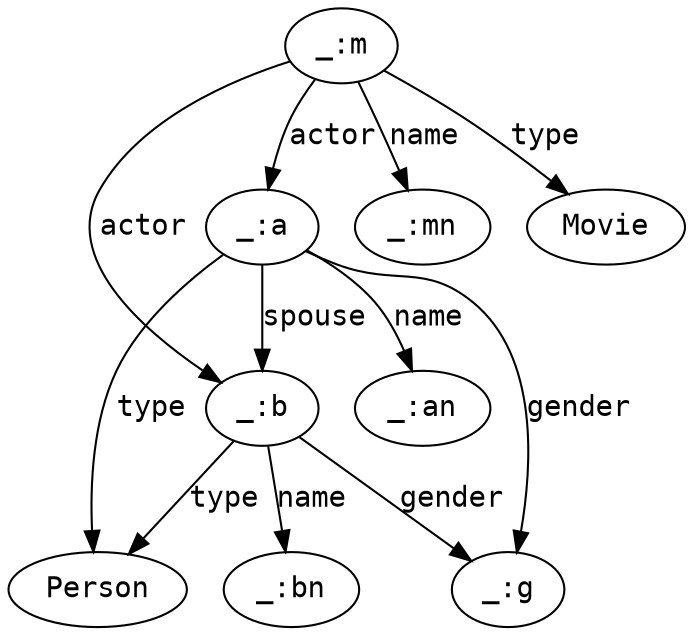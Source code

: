 digraph G {
  "_:a" [ fontname=monospace ];
  "_:b" [ fontname=monospace ];
  "_:an" [ fontname=monospace ];
  "_:bn" [ fontname=monospace ];
  "_:g" [ fontname=monospace ];
  "_:m" [ fontname=monospace ];
  "_:mn" [ fontname=monospace ];
  "Person" [ fontname=monospace ];
  "Movie" [ fontname=monospace ];
  "_:a" -> "Person" [label="type" fontname=monospace];
  "_:b" -> "Person" [label="type" fontname=monospace];
  "_:a" -> "_:b" [label="spouse" fontname=monospace];
  "_:m" -> "Movie" [label="type" fontname=monospace];
  "_:m" -> "_:a" [label="actor" fontname=monospace];
  "_:m" -> "_:b" [label="actor" fontname=monospace];
  "_:a" -> "_:an" [label="name" fontname=monospace];
  "_:b" -> "_:bn" [label="name" fontname=monospace];
  "_:b" -> "_:g" [label="gender" fontname=monospace];
  "_:a" -> "_:g" [label="gender" fontname=monospace];
  "_:m" -> "_:mn" [label="name" fontname=monospace];
}